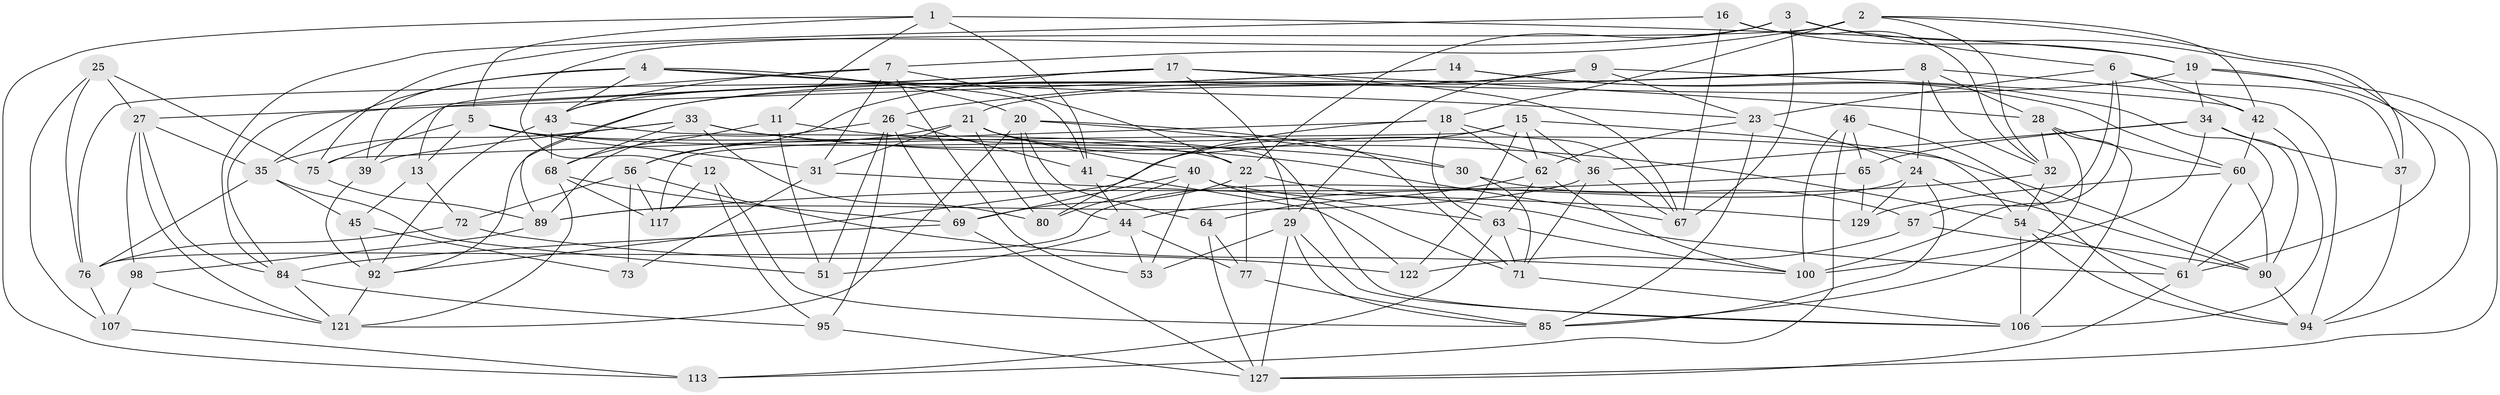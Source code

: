 // Generated by graph-tools (version 1.1) at 2025/52/02/27/25 19:52:34]
// undirected, 82 vertices, 215 edges
graph export_dot {
graph [start="1"]
  node [color=gray90,style=filled];
  1 [super="+87"];
  2 [super="+110"];
  3 [super="+91"];
  4 [super="+99"];
  5 [super="+102"];
  6 [super="+96"];
  7 [super="+10"];
  8 [super="+124"];
  9 [super="+135"];
  11;
  12;
  13;
  14;
  15 [super="+59"];
  16;
  17 [super="+103"];
  18 [super="+38"];
  19 [super="+70"];
  20 [super="+78"];
  21 [super="+108"];
  22 [super="+83"];
  23 [super="+47"];
  24 [super="+48"];
  25;
  26 [super="+120"];
  27 [super="+49"];
  28 [super="+74"];
  29 [super="+125"];
  30;
  31 [super="+82"];
  32 [super="+55"];
  33 [super="+81"];
  34 [super="+133"];
  35 [super="+50"];
  36 [super="+66"];
  37;
  39;
  40 [super="+58"];
  41 [super="+52"];
  42 [super="+86"];
  43 [super="+114"];
  44 [super="+123"];
  45;
  46;
  51;
  53;
  54 [super="+88"];
  56 [super="+118"];
  57;
  60 [super="+97"];
  61 [super="+79"];
  62 [super="+137"];
  63 [super="+134"];
  64;
  65;
  67 [super="+93"];
  68 [super="+130"];
  69 [super="+101"];
  71 [super="+105"];
  72;
  73;
  75 [super="+116"];
  76 [super="+109"];
  77;
  80;
  84 [super="+104"];
  85 [super="+132"];
  89 [super="+119"];
  90 [super="+126"];
  92 [super="+115"];
  94 [super="+131"];
  95;
  98;
  100 [super="+111"];
  106 [super="+112"];
  107;
  113;
  117;
  121 [super="+136"];
  122;
  127 [super="+128"];
  129;
  1 -- 5;
  1 -- 19;
  1 -- 11;
  1 -- 113;
  1 -- 41 [weight=2];
  2 -- 37;
  2 -- 12;
  2 -- 42;
  2 -- 18;
  2 -- 32;
  2 -- 7;
  3 -- 6;
  3 -- 61;
  3 -- 67;
  3 -- 75 [weight=2];
  3 -- 22;
  4 -- 35;
  4 -- 20;
  4 -- 43;
  4 -- 39;
  4 -- 41;
  4 -- 23;
  5 -- 13;
  5 -- 31;
  5 -- 22;
  5 -- 75;
  5 -- 90;
  6 -- 42;
  6 -- 37;
  6 -- 57;
  6 -- 100;
  6 -- 23;
  7 -- 53;
  7 -- 22;
  7 -- 43;
  7 -- 31;
  7 -- 13;
  8 -- 94;
  8 -- 76;
  8 -- 24;
  8 -- 32;
  8 -- 26;
  8 -- 28;
  9 -- 23;
  9 -- 89;
  9 -- 42 [weight=2];
  9 -- 29;
  9 -- 21;
  11 -- 51;
  11 -- 68;
  11 -- 30;
  12 -- 95;
  12 -- 117;
  12 -- 85;
  13 -- 72;
  13 -- 45;
  14 -- 43;
  14 -- 27;
  14 -- 60;
  14 -- 61;
  15 -- 117;
  15 -- 122;
  15 -- 36;
  15 -- 54;
  15 -- 92;
  15 -- 62;
  16 -- 19;
  16 -- 84;
  16 -- 32;
  16 -- 67;
  17 -- 29;
  17 -- 28;
  17 -- 39;
  17 -- 56;
  17 -- 67;
  17 -- 84;
  18 -- 67;
  18 -- 63;
  18 -- 80;
  18 -- 75;
  18 -- 62;
  19 -- 92;
  19 -- 94;
  19 -- 127;
  19 -- 34;
  20 -- 121;
  20 -- 44;
  20 -- 64;
  20 -- 30;
  20 -- 71;
  21 -- 36;
  21 -- 56;
  21 -- 31;
  21 -- 40;
  21 -- 80;
  22 -- 77;
  22 -- 69;
  22 -- 61;
  23 -- 24;
  23 -- 85;
  23 -- 62;
  24 -- 129;
  24 -- 90;
  24 -- 85;
  24 -- 76;
  25 -- 107;
  25 -- 75;
  25 -- 27;
  25 -- 76;
  26 -- 95;
  26 -- 41;
  26 -- 69;
  26 -- 89;
  26 -- 51;
  27 -- 121;
  27 -- 98;
  27 -- 84;
  27 -- 35;
  28 -- 106;
  28 -- 32;
  28 -- 85;
  28 -- 60;
  29 -- 53;
  29 -- 85;
  29 -- 106;
  29 -- 127;
  30 -- 57;
  30 -- 71;
  31 -- 73 [weight=2];
  31 -- 129;
  32 -- 44;
  32 -- 54;
  33 -- 67;
  33 -- 80;
  33 -- 35;
  33 -- 39;
  33 -- 54;
  33 -- 68;
  34 -- 37;
  34 -- 36;
  34 -- 100;
  34 -- 65;
  34 -- 90;
  35 -- 76;
  35 -- 45;
  35 -- 51;
  36 -- 89;
  36 -- 71;
  36 -- 67;
  37 -- 94;
  39 -- 92;
  40 -- 80;
  40 -- 69;
  40 -- 53;
  40 -- 71;
  40 -- 63;
  41 -- 44;
  41 -- 122;
  42 -- 60;
  42 -- 106;
  43 -- 106;
  43 -- 92;
  43 -- 68;
  44 -- 53;
  44 -- 51;
  44 -- 77;
  45 -- 92;
  45 -- 73;
  46 -- 65;
  46 -- 113;
  46 -- 94;
  46 -- 100;
  54 -- 106;
  54 -- 61;
  54 -- 94;
  56 -- 73;
  56 -- 72;
  56 -- 100;
  56 -- 117;
  57 -- 122;
  57 -- 90;
  60 -- 129;
  60 -- 61;
  60 -- 90;
  61 -- 127;
  62 -- 64;
  62 -- 63;
  62 -- 100;
  63 -- 100;
  63 -- 113;
  63 -- 71;
  64 -- 127;
  64 -- 77;
  65 -- 129;
  65 -- 89;
  68 -- 69;
  68 -- 121;
  68 -- 117;
  69 -- 84;
  69 -- 127;
  71 -- 106;
  72 -- 122;
  72 -- 76;
  75 -- 89;
  76 -- 107;
  77 -- 85;
  84 -- 95;
  84 -- 121;
  89 -- 98;
  90 -- 94;
  92 -- 121;
  95 -- 127;
  98 -- 107;
  98 -- 121;
  107 -- 113;
}
